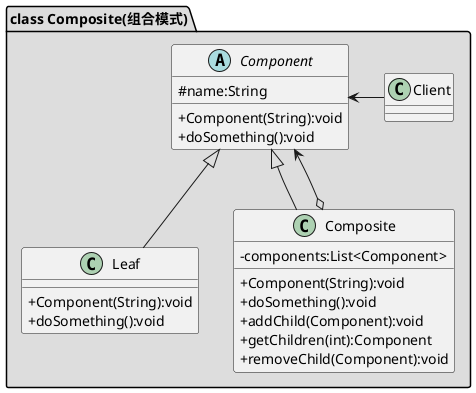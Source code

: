 @startuml
skinparam classAttributeIconSize 0

package "class Composite(组合模式)" #DDDDDD {
     class Client

    abstract class Component{
    #name:String
    +Component(String):void
    +doSomething():void
    }

    class Leaf{
    +Component(String):void
    +doSomething():void
    }

    class Composite{
    -components:List<Component>
    +Component(String):void
    +doSomething():void
    +addChild(Component):void
    +getChildren(int):Component
    +removeChild(Component):void
    }

    Component <-right- Client
    Component <|-- Leaf
    Component <|-- Composite
    Component <--o Composite
}
@enduml